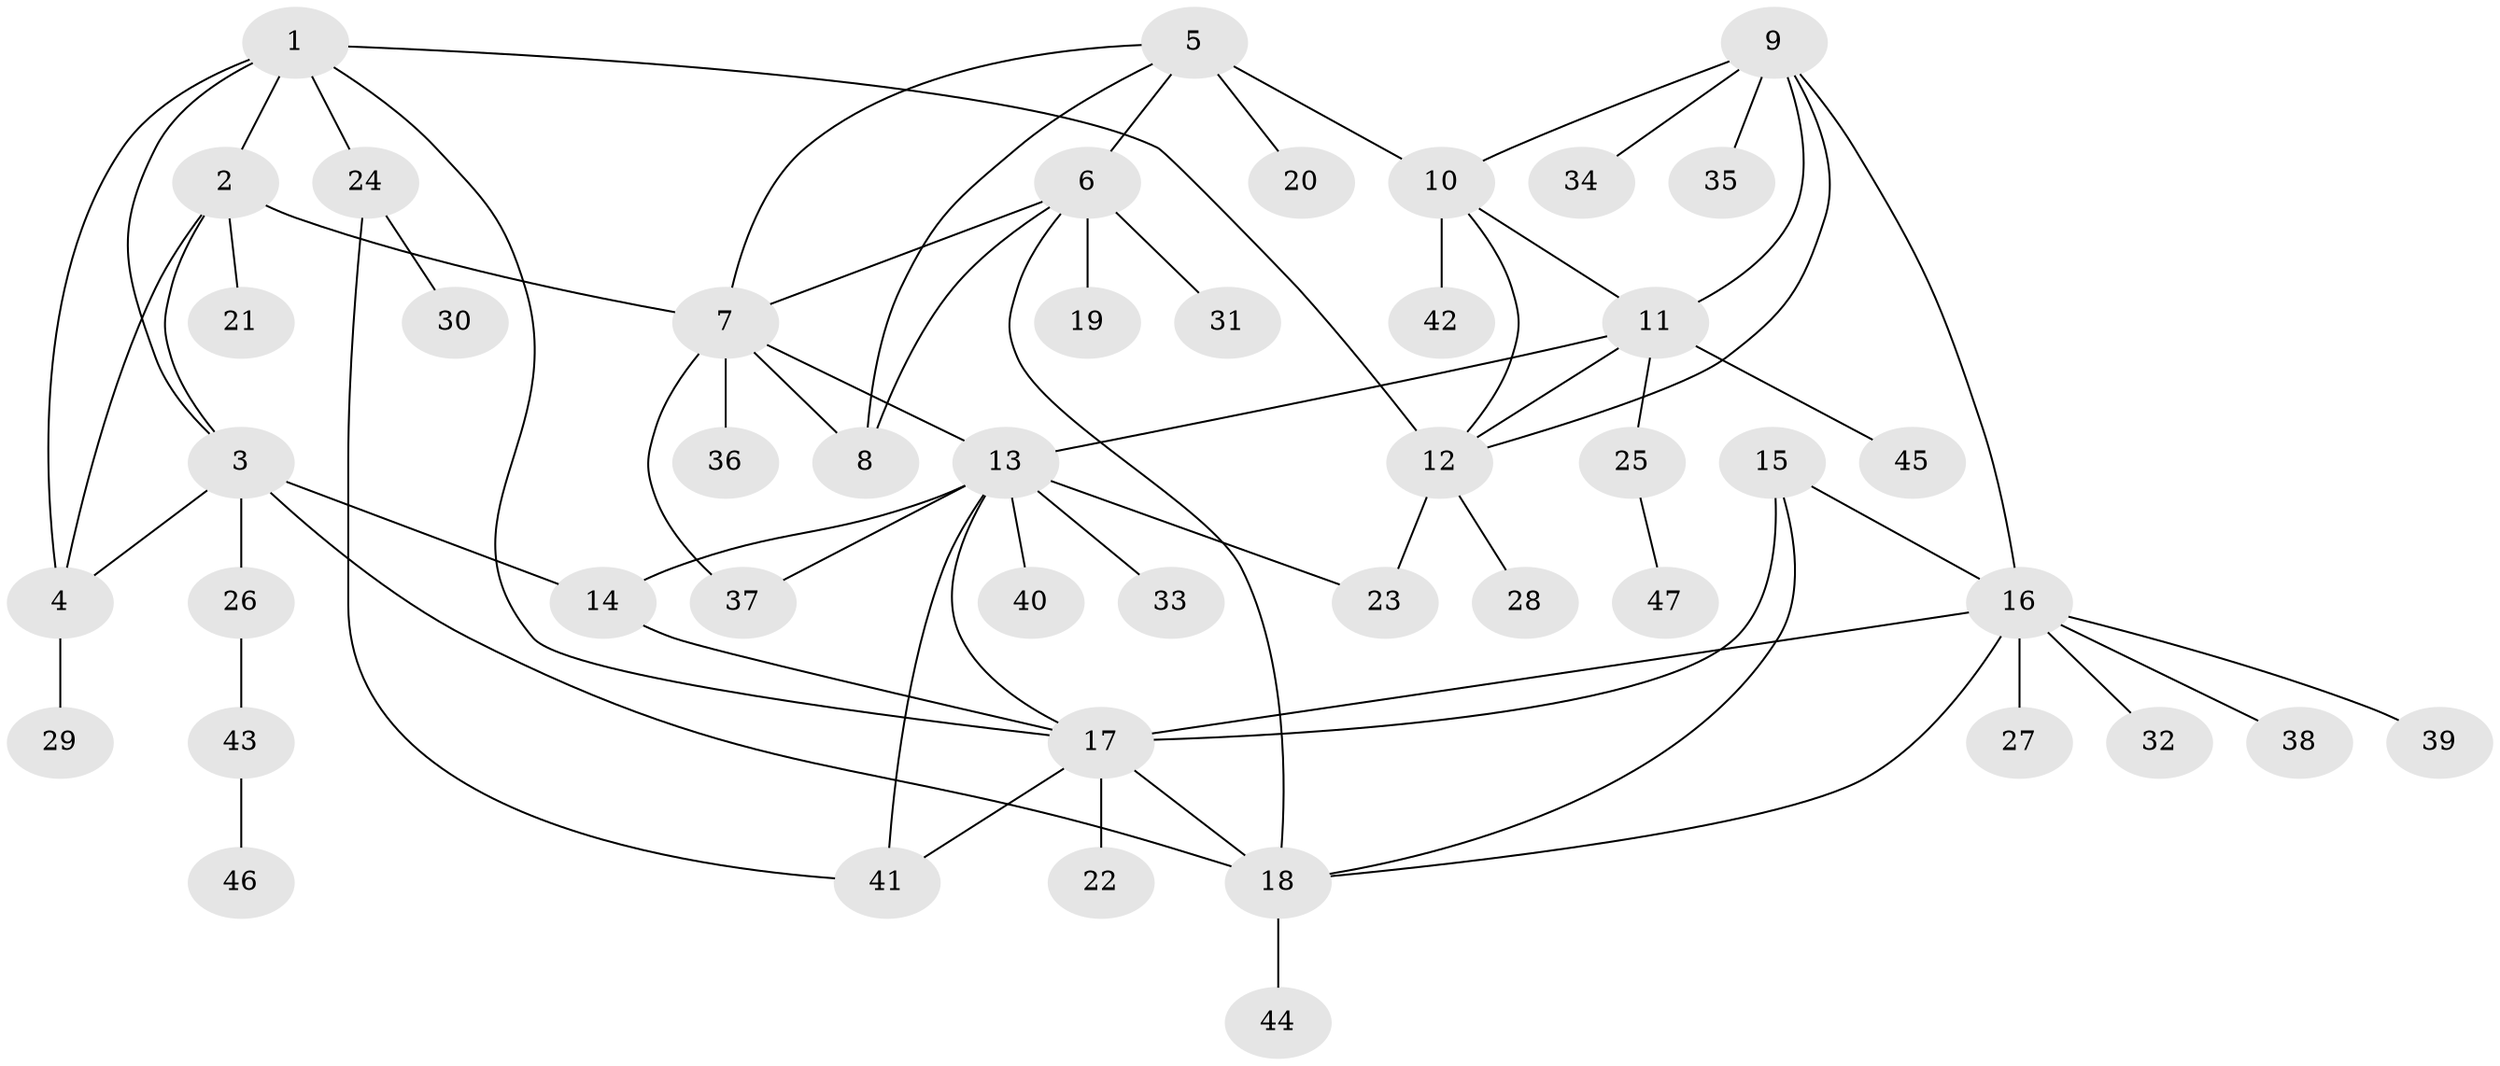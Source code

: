 // original degree distribution, {6: 0.0425531914893617, 5: 0.010638297872340425, 7: 0.07446808510638298, 11: 0.02127659574468085, 9: 0.031914893617021274, 4: 0.010638297872340425, 3: 0.05319148936170213, 8: 0.010638297872340425, 1: 0.5531914893617021, 2: 0.19148936170212766}
// Generated by graph-tools (version 1.1) at 2025/37/03/09/25 02:37:37]
// undirected, 47 vertices, 70 edges
graph export_dot {
graph [start="1"]
  node [color=gray90,style=filled];
  1;
  2;
  3;
  4;
  5;
  6;
  7;
  8;
  9;
  10;
  11;
  12;
  13;
  14;
  15;
  16;
  17;
  18;
  19;
  20;
  21;
  22;
  23;
  24;
  25;
  26;
  27;
  28;
  29;
  30;
  31;
  32;
  33;
  34;
  35;
  36;
  37;
  38;
  39;
  40;
  41;
  42;
  43;
  44;
  45;
  46;
  47;
  1 -- 2 [weight=1.0];
  1 -- 3 [weight=1.0];
  1 -- 4 [weight=1.0];
  1 -- 12 [weight=1.0];
  1 -- 17 [weight=1.0];
  1 -- 24 [weight=1.0];
  2 -- 3 [weight=1.0];
  2 -- 4 [weight=1.0];
  2 -- 7 [weight=1.0];
  2 -- 21 [weight=1.0];
  3 -- 4 [weight=1.0];
  3 -- 14 [weight=4.0];
  3 -- 18 [weight=1.0];
  3 -- 26 [weight=1.0];
  4 -- 29 [weight=1.0];
  5 -- 6 [weight=1.0];
  5 -- 7 [weight=1.0];
  5 -- 8 [weight=1.0];
  5 -- 10 [weight=1.0];
  5 -- 20 [weight=2.0];
  6 -- 7 [weight=1.0];
  6 -- 8 [weight=1.0];
  6 -- 18 [weight=1.0];
  6 -- 19 [weight=5.0];
  6 -- 31 [weight=1.0];
  7 -- 8 [weight=1.0];
  7 -- 13 [weight=1.0];
  7 -- 36 [weight=1.0];
  7 -- 37 [weight=2.0];
  9 -- 10 [weight=1.0];
  9 -- 11 [weight=1.0];
  9 -- 12 [weight=1.0];
  9 -- 16 [weight=1.0];
  9 -- 34 [weight=1.0];
  9 -- 35 [weight=1.0];
  10 -- 11 [weight=1.0];
  10 -- 12 [weight=1.0];
  10 -- 42 [weight=2.0];
  11 -- 12 [weight=1.0];
  11 -- 13 [weight=1.0];
  11 -- 25 [weight=1.0];
  11 -- 45 [weight=1.0];
  12 -- 23 [weight=3.0];
  12 -- 28 [weight=1.0];
  13 -- 14 [weight=3.0];
  13 -- 17 [weight=1.0];
  13 -- 23 [weight=1.0];
  13 -- 33 [weight=1.0];
  13 -- 37 [weight=1.0];
  13 -- 40 [weight=1.0];
  13 -- 41 [weight=1.0];
  14 -- 17 [weight=1.0];
  15 -- 16 [weight=1.0];
  15 -- 17 [weight=3.0];
  15 -- 18 [weight=1.0];
  16 -- 17 [weight=1.0];
  16 -- 18 [weight=1.0];
  16 -- 27 [weight=3.0];
  16 -- 32 [weight=1.0];
  16 -- 38 [weight=1.0];
  16 -- 39 [weight=1.0];
  17 -- 18 [weight=1.0];
  17 -- 22 [weight=1.0];
  17 -- 41 [weight=2.0];
  18 -- 44 [weight=1.0];
  24 -- 30 [weight=1.0];
  24 -- 41 [weight=1.0];
  25 -- 47 [weight=1.0];
  26 -- 43 [weight=1.0];
  43 -- 46 [weight=1.0];
}
